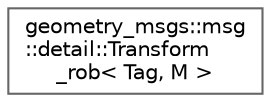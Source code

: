 digraph "类继承关系图"
{
 // INTERACTIVE_SVG=YES
 // LATEX_PDF_SIZE
  bgcolor="transparent";
  edge [fontname=Helvetica,fontsize=10,labelfontname=Helvetica,labelfontsize=10];
  node [fontname=Helvetica,fontsize=10,shape=box,height=0.2,width=0.4];
  rankdir="LR";
  Node0 [id="Node000000",label="geometry_msgs::msg\l::detail::Transform\l_rob\< Tag, M \>",height=0.2,width=0.4,color="grey40", fillcolor="white", style="filled",URL="$dc/de6/structgeometry__msgs_1_1msg_1_1detail_1_1Transform__rob.html",tooltip=" "];
}

